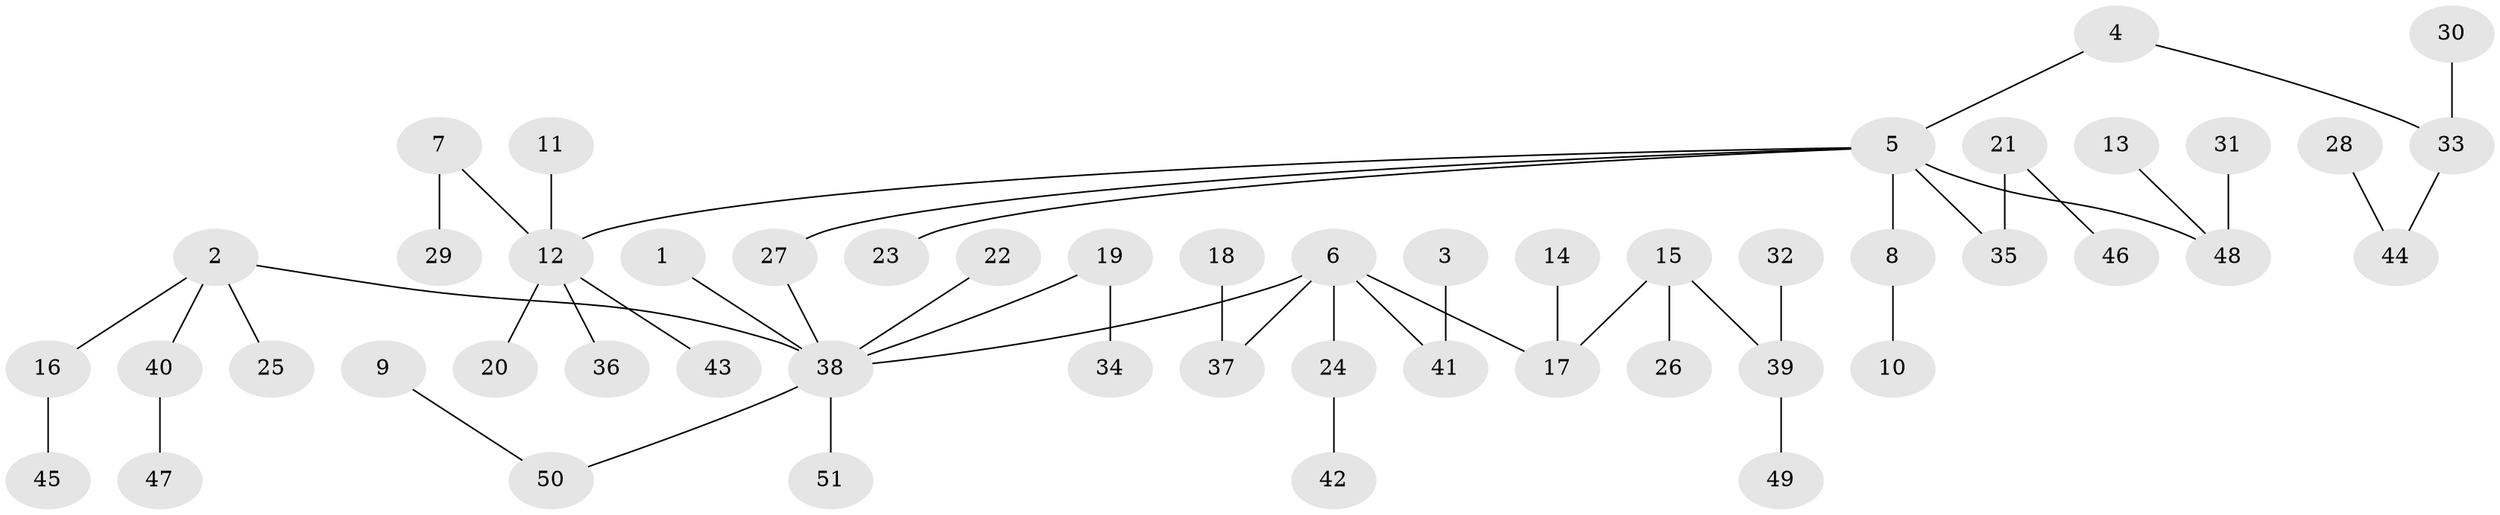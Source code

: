 // original degree distribution, {9: 0.009900990099009901, 3: 0.09900990099009901, 8: 0.009900990099009901, 7: 0.009900990099009901, 4: 0.09900990099009901, 1: 0.49504950495049505, 2: 0.27722772277227725}
// Generated by graph-tools (version 1.1) at 2025/02/03/09/25 03:02:17]
// undirected, 51 vertices, 50 edges
graph export_dot {
graph [start="1"]
  node [color=gray90,style=filled];
  1;
  2;
  3;
  4;
  5;
  6;
  7;
  8;
  9;
  10;
  11;
  12;
  13;
  14;
  15;
  16;
  17;
  18;
  19;
  20;
  21;
  22;
  23;
  24;
  25;
  26;
  27;
  28;
  29;
  30;
  31;
  32;
  33;
  34;
  35;
  36;
  37;
  38;
  39;
  40;
  41;
  42;
  43;
  44;
  45;
  46;
  47;
  48;
  49;
  50;
  51;
  1 -- 38 [weight=1.0];
  2 -- 16 [weight=1.0];
  2 -- 25 [weight=1.0];
  2 -- 38 [weight=1.0];
  2 -- 40 [weight=1.0];
  3 -- 41 [weight=1.0];
  4 -- 5 [weight=1.0];
  4 -- 33 [weight=1.0];
  5 -- 8 [weight=1.0];
  5 -- 12 [weight=1.0];
  5 -- 23 [weight=1.0];
  5 -- 27 [weight=1.0];
  5 -- 35 [weight=1.0];
  5 -- 48 [weight=1.0];
  6 -- 17 [weight=1.0];
  6 -- 24 [weight=1.0];
  6 -- 37 [weight=1.0];
  6 -- 38 [weight=1.0];
  6 -- 41 [weight=1.0];
  7 -- 12 [weight=1.0];
  7 -- 29 [weight=1.0];
  8 -- 10 [weight=1.0];
  9 -- 50 [weight=1.0];
  11 -- 12 [weight=1.0];
  12 -- 20 [weight=1.0];
  12 -- 36 [weight=1.0];
  12 -- 43 [weight=1.0];
  13 -- 48 [weight=1.0];
  14 -- 17 [weight=1.0];
  15 -- 17 [weight=1.0];
  15 -- 26 [weight=1.0];
  15 -- 39 [weight=1.0];
  16 -- 45 [weight=1.0];
  18 -- 37 [weight=1.0];
  19 -- 34 [weight=1.0];
  19 -- 38 [weight=1.0];
  21 -- 35 [weight=1.0];
  21 -- 46 [weight=1.0];
  22 -- 38 [weight=1.0];
  24 -- 42 [weight=1.0];
  27 -- 38 [weight=1.0];
  28 -- 44 [weight=1.0];
  30 -- 33 [weight=1.0];
  31 -- 48 [weight=1.0];
  32 -- 39 [weight=1.0];
  33 -- 44 [weight=1.0];
  38 -- 50 [weight=1.0];
  38 -- 51 [weight=1.0];
  39 -- 49 [weight=1.0];
  40 -- 47 [weight=1.0];
}
